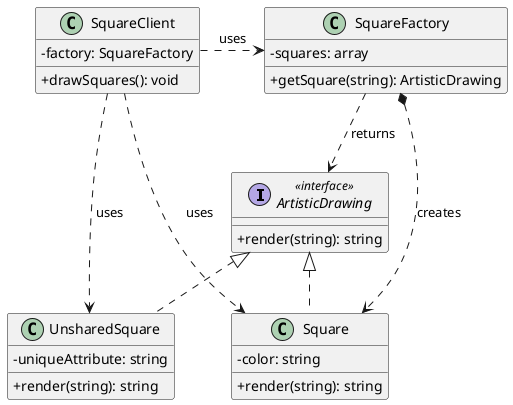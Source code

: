 @startuml FlyweightWithClient
    skinparam classAttributeIconSize 0
   
    ' Interface (Flyweight)
    interface ArtisticDrawing <<interface>> {
        + render(string): string
    }

    ' Concrete Flyweight
    class Square {
        - color: string
        + render(string): string
    }

    ' Unshared Concrete Flyweight
    class UnsharedSquare {
        - uniqueAttribute: string
        + render(string): string
    }

    ' Flyweight Factory
    class SquareFactory {
        - squares: array
        + getSquare(string): ArtisticDrawing
    }

    ' Client
    class SquareClient {
        - factory: SquareFactory
        + drawSquares(): void
    }

    ' Relationships
    ArtisticDrawing <|.. Square
    ArtisticDrawing <|.. UnsharedSquare

    SquareFactory *..> Square: creates
    SquareFactory ..> ArtisticDrawing: returns

    SquareClient .> SquareFactory: uses
    SquareClient ..> Square: uses
    SquareClient ..> UnsharedSquare: uses
@enduml
